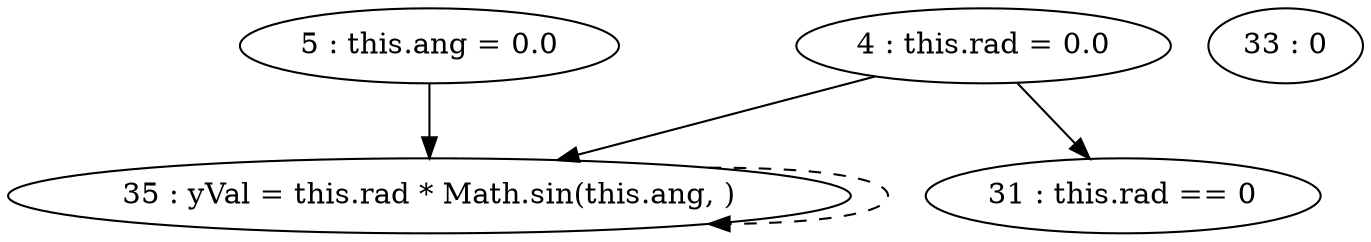 digraph G {
"4 : this.rad = 0.0"
"4 : this.rad = 0.0" -> "35 : yVal = this.rad * Math.sin(this.ang, )"
"4 : this.rad = 0.0" -> "31 : this.rad == 0"
"5 : this.ang = 0.0"
"5 : this.ang = 0.0" -> "35 : yVal = this.rad * Math.sin(this.ang, )"
"31 : this.rad == 0"
"33 : 0"
"35 : yVal = this.rad * Math.sin(this.ang, )"
"35 : yVal = this.rad * Math.sin(this.ang, )" -> "35 : yVal = this.rad * Math.sin(this.ang, )" [style=dashed]
}